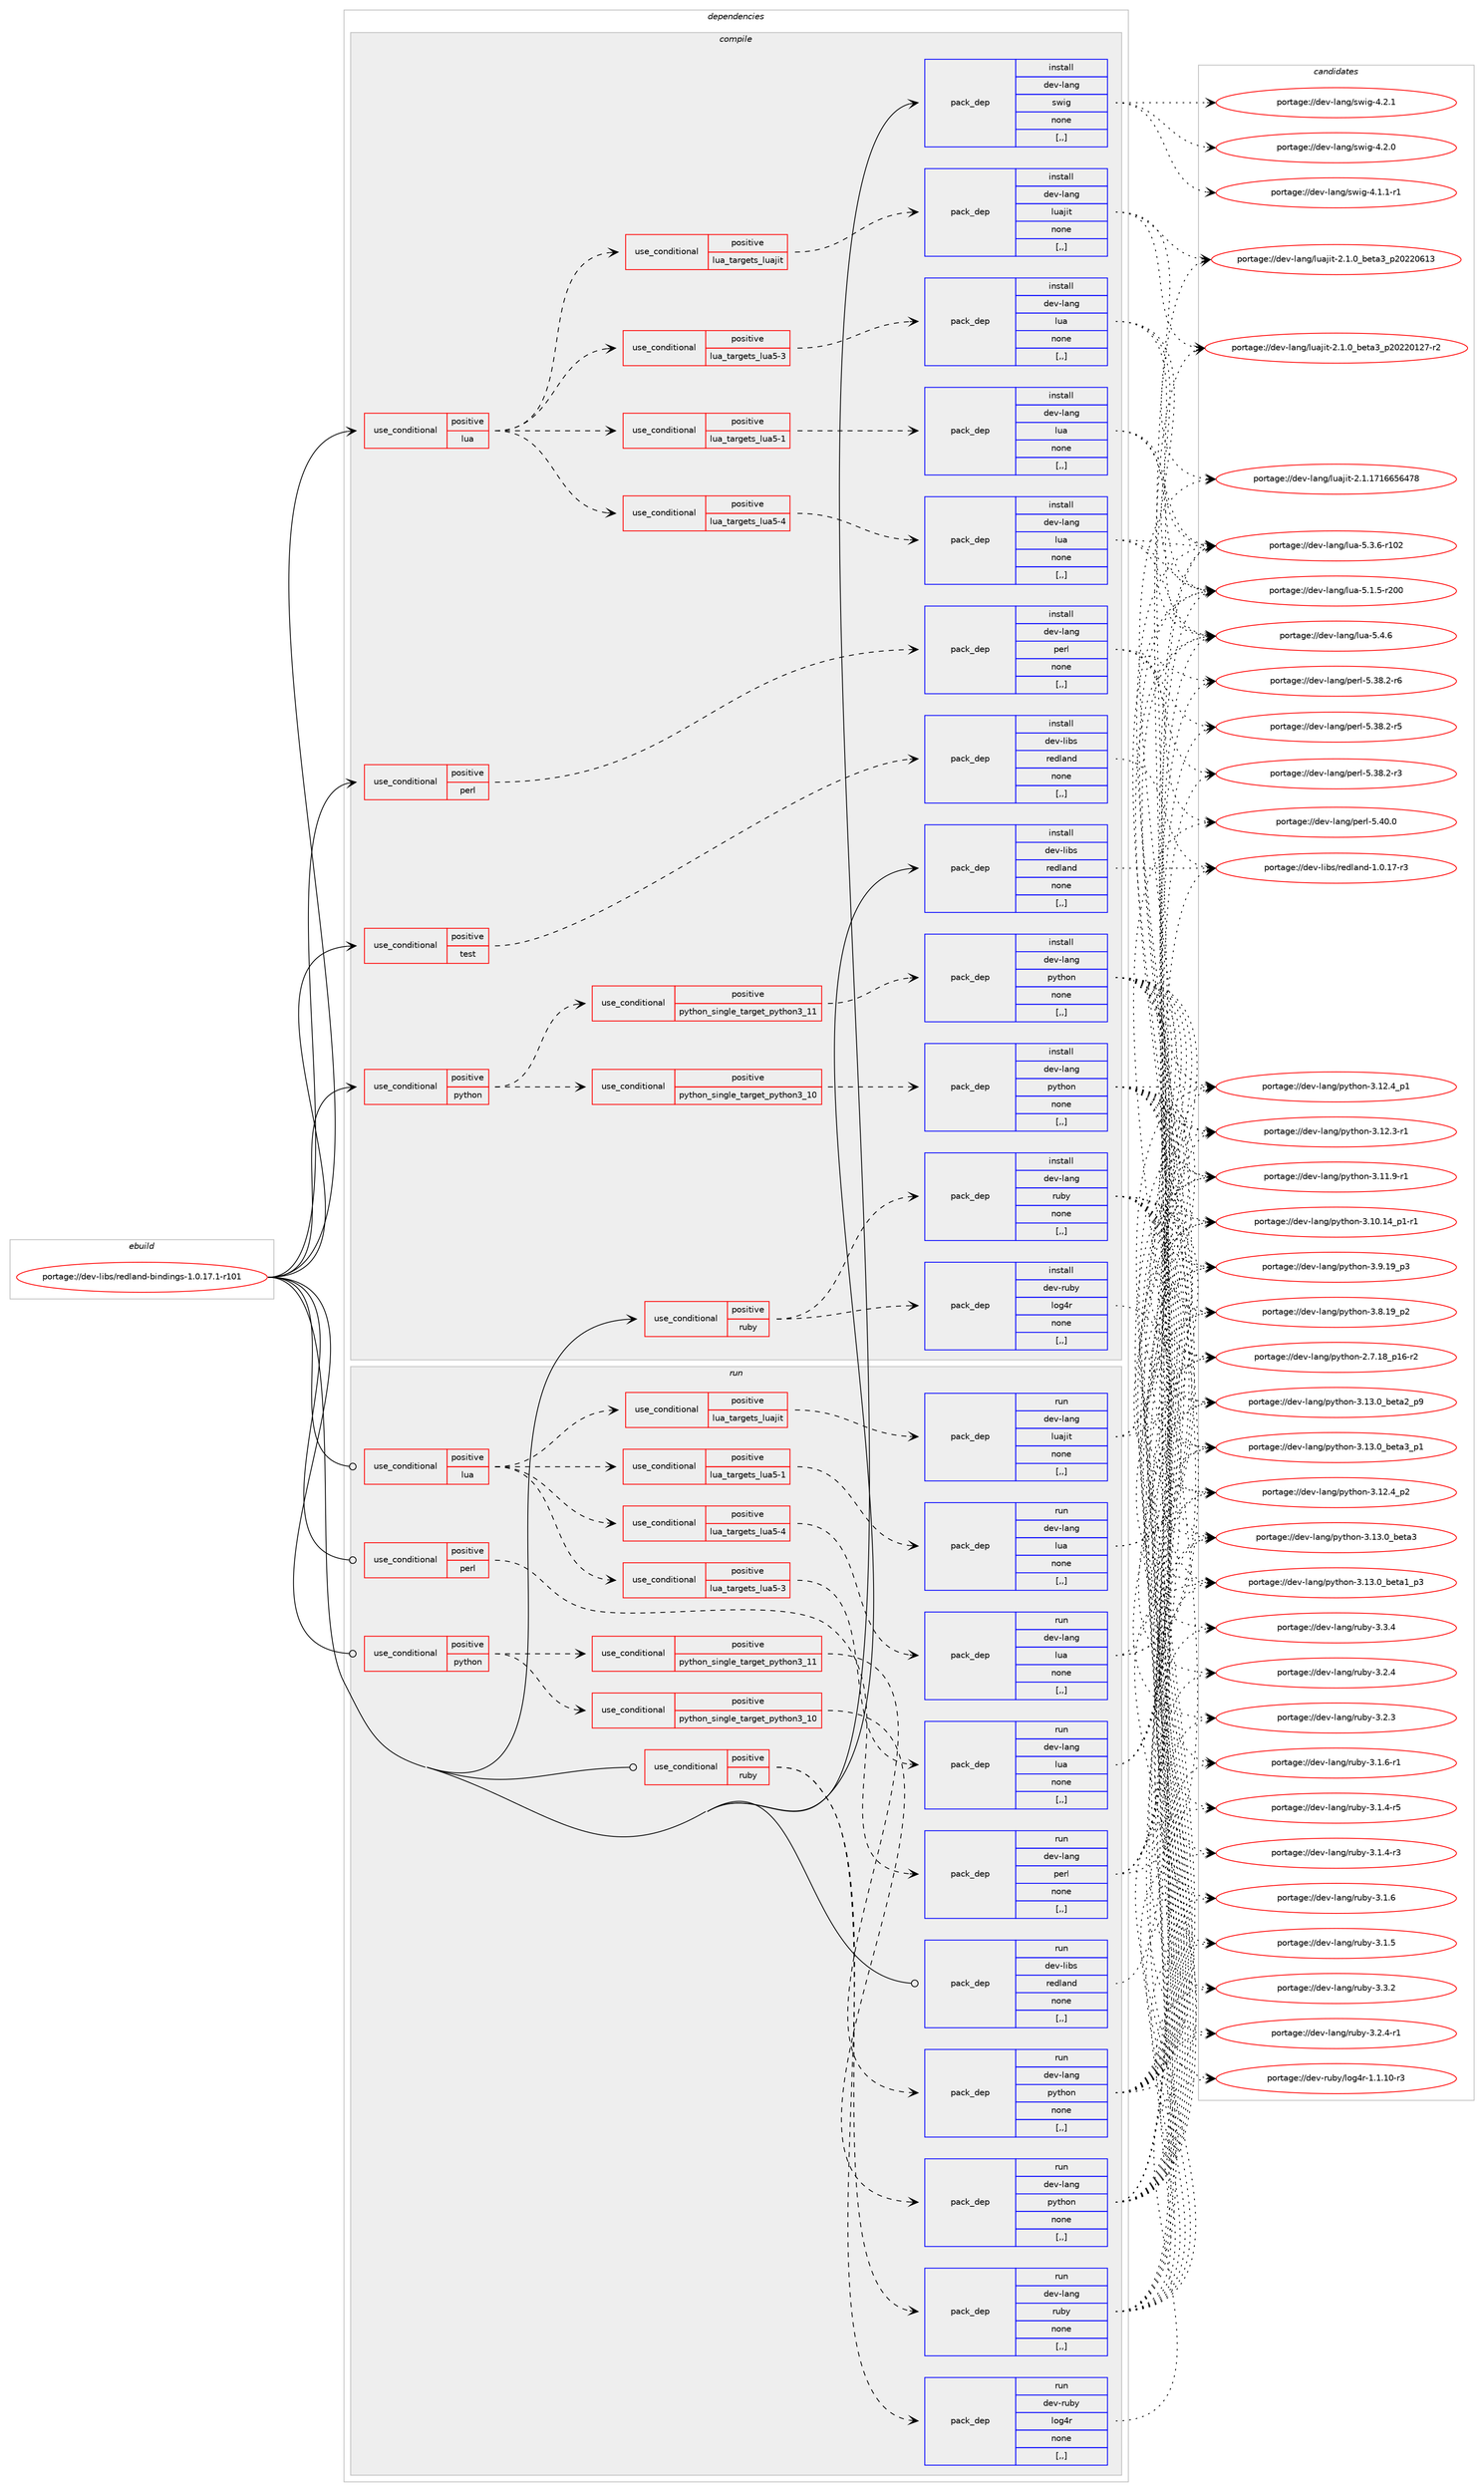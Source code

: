 digraph prolog {

# *************
# Graph options
# *************

newrank=true;
concentrate=true;
compound=true;
graph [rankdir=LR,fontname=Helvetica,fontsize=10,ranksep=1.5];#, ranksep=2.5, nodesep=0.2];
edge  [arrowhead=vee];
node  [fontname=Helvetica,fontsize=10];

# **********
# The ebuild
# **********

subgraph cluster_leftcol {
color=gray;
label=<<i>ebuild</i>>;
id [label="portage://dev-libs/redland-bindings-1.0.17.1-r101", color=red, width=4, href="../dev-libs/redland-bindings-1.0.17.1-r101.svg"];
}

# ****************
# The dependencies
# ****************

subgraph cluster_midcol {
color=gray;
label=<<i>dependencies</i>>;
subgraph cluster_compile {
fillcolor="#eeeeee";
style=filled;
label=<<i>compile</i>>;
subgraph cond28138 {
dependency113215 [label=<<TABLE BORDER="0" CELLBORDER="1" CELLSPACING="0" CELLPADDING="4"><TR><TD ROWSPAN="3" CELLPADDING="10">use_conditional</TD></TR><TR><TD>positive</TD></TR><TR><TD>lua</TD></TR></TABLE>>, shape=none, color=red];
subgraph cond28139 {
dependency113216 [label=<<TABLE BORDER="0" CELLBORDER="1" CELLSPACING="0" CELLPADDING="4"><TR><TD ROWSPAN="3" CELLPADDING="10">use_conditional</TD></TR><TR><TD>positive</TD></TR><TR><TD>lua_targets_luajit</TD></TR></TABLE>>, shape=none, color=red];
subgraph pack83879 {
dependency113217 [label=<<TABLE BORDER="0" CELLBORDER="1" CELLSPACING="0" CELLPADDING="4" WIDTH="220"><TR><TD ROWSPAN="6" CELLPADDING="30">pack_dep</TD></TR><TR><TD WIDTH="110">install</TD></TR><TR><TD>dev-lang</TD></TR><TR><TD>luajit</TD></TR><TR><TD>none</TD></TR><TR><TD>[,,]</TD></TR></TABLE>>, shape=none, color=blue];
}
dependency113216:e -> dependency113217:w [weight=20,style="dashed",arrowhead="vee"];
}
dependency113215:e -> dependency113216:w [weight=20,style="dashed",arrowhead="vee"];
subgraph cond28140 {
dependency113218 [label=<<TABLE BORDER="0" CELLBORDER="1" CELLSPACING="0" CELLPADDING="4"><TR><TD ROWSPAN="3" CELLPADDING="10">use_conditional</TD></TR><TR><TD>positive</TD></TR><TR><TD>lua_targets_lua5-1</TD></TR></TABLE>>, shape=none, color=red];
subgraph pack83880 {
dependency113219 [label=<<TABLE BORDER="0" CELLBORDER="1" CELLSPACING="0" CELLPADDING="4" WIDTH="220"><TR><TD ROWSPAN="6" CELLPADDING="30">pack_dep</TD></TR><TR><TD WIDTH="110">install</TD></TR><TR><TD>dev-lang</TD></TR><TR><TD>lua</TD></TR><TR><TD>none</TD></TR><TR><TD>[,,]</TD></TR></TABLE>>, shape=none, color=blue];
}
dependency113218:e -> dependency113219:w [weight=20,style="dashed",arrowhead="vee"];
}
dependency113215:e -> dependency113218:w [weight=20,style="dashed",arrowhead="vee"];
subgraph cond28141 {
dependency113220 [label=<<TABLE BORDER="0" CELLBORDER="1" CELLSPACING="0" CELLPADDING="4"><TR><TD ROWSPAN="3" CELLPADDING="10">use_conditional</TD></TR><TR><TD>positive</TD></TR><TR><TD>lua_targets_lua5-3</TD></TR></TABLE>>, shape=none, color=red];
subgraph pack83881 {
dependency113221 [label=<<TABLE BORDER="0" CELLBORDER="1" CELLSPACING="0" CELLPADDING="4" WIDTH="220"><TR><TD ROWSPAN="6" CELLPADDING="30">pack_dep</TD></TR><TR><TD WIDTH="110">install</TD></TR><TR><TD>dev-lang</TD></TR><TR><TD>lua</TD></TR><TR><TD>none</TD></TR><TR><TD>[,,]</TD></TR></TABLE>>, shape=none, color=blue];
}
dependency113220:e -> dependency113221:w [weight=20,style="dashed",arrowhead="vee"];
}
dependency113215:e -> dependency113220:w [weight=20,style="dashed",arrowhead="vee"];
subgraph cond28142 {
dependency113222 [label=<<TABLE BORDER="0" CELLBORDER="1" CELLSPACING="0" CELLPADDING="4"><TR><TD ROWSPAN="3" CELLPADDING="10">use_conditional</TD></TR><TR><TD>positive</TD></TR><TR><TD>lua_targets_lua5-4</TD></TR></TABLE>>, shape=none, color=red];
subgraph pack83882 {
dependency113223 [label=<<TABLE BORDER="0" CELLBORDER="1" CELLSPACING="0" CELLPADDING="4" WIDTH="220"><TR><TD ROWSPAN="6" CELLPADDING="30">pack_dep</TD></TR><TR><TD WIDTH="110">install</TD></TR><TR><TD>dev-lang</TD></TR><TR><TD>lua</TD></TR><TR><TD>none</TD></TR><TR><TD>[,,]</TD></TR></TABLE>>, shape=none, color=blue];
}
dependency113222:e -> dependency113223:w [weight=20,style="dashed",arrowhead="vee"];
}
dependency113215:e -> dependency113222:w [weight=20,style="dashed",arrowhead="vee"];
}
id:e -> dependency113215:w [weight=20,style="solid",arrowhead="vee"];
subgraph cond28143 {
dependency113224 [label=<<TABLE BORDER="0" CELLBORDER="1" CELLSPACING="0" CELLPADDING="4"><TR><TD ROWSPAN="3" CELLPADDING="10">use_conditional</TD></TR><TR><TD>positive</TD></TR><TR><TD>perl</TD></TR></TABLE>>, shape=none, color=red];
subgraph pack83883 {
dependency113225 [label=<<TABLE BORDER="0" CELLBORDER="1" CELLSPACING="0" CELLPADDING="4" WIDTH="220"><TR><TD ROWSPAN="6" CELLPADDING="30">pack_dep</TD></TR><TR><TD WIDTH="110">install</TD></TR><TR><TD>dev-lang</TD></TR><TR><TD>perl</TD></TR><TR><TD>none</TD></TR><TR><TD>[,,]</TD></TR></TABLE>>, shape=none, color=blue];
}
dependency113224:e -> dependency113225:w [weight=20,style="dashed",arrowhead="vee"];
}
id:e -> dependency113224:w [weight=20,style="solid",arrowhead="vee"];
subgraph cond28144 {
dependency113226 [label=<<TABLE BORDER="0" CELLBORDER="1" CELLSPACING="0" CELLPADDING="4"><TR><TD ROWSPAN="3" CELLPADDING="10">use_conditional</TD></TR><TR><TD>positive</TD></TR><TR><TD>python</TD></TR></TABLE>>, shape=none, color=red];
subgraph cond28145 {
dependency113227 [label=<<TABLE BORDER="0" CELLBORDER="1" CELLSPACING="0" CELLPADDING="4"><TR><TD ROWSPAN="3" CELLPADDING="10">use_conditional</TD></TR><TR><TD>positive</TD></TR><TR><TD>python_single_target_python3_10</TD></TR></TABLE>>, shape=none, color=red];
subgraph pack83884 {
dependency113228 [label=<<TABLE BORDER="0" CELLBORDER="1" CELLSPACING="0" CELLPADDING="4" WIDTH="220"><TR><TD ROWSPAN="6" CELLPADDING="30">pack_dep</TD></TR><TR><TD WIDTH="110">install</TD></TR><TR><TD>dev-lang</TD></TR><TR><TD>python</TD></TR><TR><TD>none</TD></TR><TR><TD>[,,]</TD></TR></TABLE>>, shape=none, color=blue];
}
dependency113227:e -> dependency113228:w [weight=20,style="dashed",arrowhead="vee"];
}
dependency113226:e -> dependency113227:w [weight=20,style="dashed",arrowhead="vee"];
subgraph cond28146 {
dependency113229 [label=<<TABLE BORDER="0" CELLBORDER="1" CELLSPACING="0" CELLPADDING="4"><TR><TD ROWSPAN="3" CELLPADDING="10">use_conditional</TD></TR><TR><TD>positive</TD></TR><TR><TD>python_single_target_python3_11</TD></TR></TABLE>>, shape=none, color=red];
subgraph pack83885 {
dependency113230 [label=<<TABLE BORDER="0" CELLBORDER="1" CELLSPACING="0" CELLPADDING="4" WIDTH="220"><TR><TD ROWSPAN="6" CELLPADDING="30">pack_dep</TD></TR><TR><TD WIDTH="110">install</TD></TR><TR><TD>dev-lang</TD></TR><TR><TD>python</TD></TR><TR><TD>none</TD></TR><TR><TD>[,,]</TD></TR></TABLE>>, shape=none, color=blue];
}
dependency113229:e -> dependency113230:w [weight=20,style="dashed",arrowhead="vee"];
}
dependency113226:e -> dependency113229:w [weight=20,style="dashed",arrowhead="vee"];
}
id:e -> dependency113226:w [weight=20,style="solid",arrowhead="vee"];
subgraph cond28147 {
dependency113231 [label=<<TABLE BORDER="0" CELLBORDER="1" CELLSPACING="0" CELLPADDING="4"><TR><TD ROWSPAN="3" CELLPADDING="10">use_conditional</TD></TR><TR><TD>positive</TD></TR><TR><TD>ruby</TD></TR></TABLE>>, shape=none, color=red];
subgraph pack83886 {
dependency113232 [label=<<TABLE BORDER="0" CELLBORDER="1" CELLSPACING="0" CELLPADDING="4" WIDTH="220"><TR><TD ROWSPAN="6" CELLPADDING="30">pack_dep</TD></TR><TR><TD WIDTH="110">install</TD></TR><TR><TD>dev-lang</TD></TR><TR><TD>ruby</TD></TR><TR><TD>none</TD></TR><TR><TD>[,,]</TD></TR></TABLE>>, shape=none, color=blue];
}
dependency113231:e -> dependency113232:w [weight=20,style="dashed",arrowhead="vee"];
subgraph pack83887 {
dependency113233 [label=<<TABLE BORDER="0" CELLBORDER="1" CELLSPACING="0" CELLPADDING="4" WIDTH="220"><TR><TD ROWSPAN="6" CELLPADDING="30">pack_dep</TD></TR><TR><TD WIDTH="110">install</TD></TR><TR><TD>dev-ruby</TD></TR><TR><TD>log4r</TD></TR><TR><TD>none</TD></TR><TR><TD>[,,]</TD></TR></TABLE>>, shape=none, color=blue];
}
dependency113231:e -> dependency113233:w [weight=20,style="dashed",arrowhead="vee"];
}
id:e -> dependency113231:w [weight=20,style="solid",arrowhead="vee"];
subgraph cond28148 {
dependency113234 [label=<<TABLE BORDER="0" CELLBORDER="1" CELLSPACING="0" CELLPADDING="4"><TR><TD ROWSPAN="3" CELLPADDING="10">use_conditional</TD></TR><TR><TD>positive</TD></TR><TR><TD>test</TD></TR></TABLE>>, shape=none, color=red];
subgraph pack83888 {
dependency113235 [label=<<TABLE BORDER="0" CELLBORDER="1" CELLSPACING="0" CELLPADDING="4" WIDTH="220"><TR><TD ROWSPAN="6" CELLPADDING="30">pack_dep</TD></TR><TR><TD WIDTH="110">install</TD></TR><TR><TD>dev-libs</TD></TR><TR><TD>redland</TD></TR><TR><TD>none</TD></TR><TR><TD>[,,]</TD></TR></TABLE>>, shape=none, color=blue];
}
dependency113234:e -> dependency113235:w [weight=20,style="dashed",arrowhead="vee"];
}
id:e -> dependency113234:w [weight=20,style="solid",arrowhead="vee"];
subgraph pack83889 {
dependency113236 [label=<<TABLE BORDER="0" CELLBORDER="1" CELLSPACING="0" CELLPADDING="4" WIDTH="220"><TR><TD ROWSPAN="6" CELLPADDING="30">pack_dep</TD></TR><TR><TD WIDTH="110">install</TD></TR><TR><TD>dev-lang</TD></TR><TR><TD>swig</TD></TR><TR><TD>none</TD></TR><TR><TD>[,,]</TD></TR></TABLE>>, shape=none, color=blue];
}
id:e -> dependency113236:w [weight=20,style="solid",arrowhead="vee"];
subgraph pack83890 {
dependency113237 [label=<<TABLE BORDER="0" CELLBORDER="1" CELLSPACING="0" CELLPADDING="4" WIDTH="220"><TR><TD ROWSPAN="6" CELLPADDING="30">pack_dep</TD></TR><TR><TD WIDTH="110">install</TD></TR><TR><TD>dev-libs</TD></TR><TR><TD>redland</TD></TR><TR><TD>none</TD></TR><TR><TD>[,,]</TD></TR></TABLE>>, shape=none, color=blue];
}
id:e -> dependency113237:w [weight=20,style="solid",arrowhead="vee"];
}
subgraph cluster_compileandrun {
fillcolor="#eeeeee";
style=filled;
label=<<i>compile and run</i>>;
}
subgraph cluster_run {
fillcolor="#eeeeee";
style=filled;
label=<<i>run</i>>;
subgraph cond28149 {
dependency113238 [label=<<TABLE BORDER="0" CELLBORDER="1" CELLSPACING="0" CELLPADDING="4"><TR><TD ROWSPAN="3" CELLPADDING="10">use_conditional</TD></TR><TR><TD>positive</TD></TR><TR><TD>lua</TD></TR></TABLE>>, shape=none, color=red];
subgraph cond28150 {
dependency113239 [label=<<TABLE BORDER="0" CELLBORDER="1" CELLSPACING="0" CELLPADDING="4"><TR><TD ROWSPAN="3" CELLPADDING="10">use_conditional</TD></TR><TR><TD>positive</TD></TR><TR><TD>lua_targets_luajit</TD></TR></TABLE>>, shape=none, color=red];
subgraph pack83891 {
dependency113240 [label=<<TABLE BORDER="0" CELLBORDER="1" CELLSPACING="0" CELLPADDING="4" WIDTH="220"><TR><TD ROWSPAN="6" CELLPADDING="30">pack_dep</TD></TR><TR><TD WIDTH="110">run</TD></TR><TR><TD>dev-lang</TD></TR><TR><TD>luajit</TD></TR><TR><TD>none</TD></TR><TR><TD>[,,]</TD></TR></TABLE>>, shape=none, color=blue];
}
dependency113239:e -> dependency113240:w [weight=20,style="dashed",arrowhead="vee"];
}
dependency113238:e -> dependency113239:w [weight=20,style="dashed",arrowhead="vee"];
subgraph cond28151 {
dependency113241 [label=<<TABLE BORDER="0" CELLBORDER="1" CELLSPACING="0" CELLPADDING="4"><TR><TD ROWSPAN="3" CELLPADDING="10">use_conditional</TD></TR><TR><TD>positive</TD></TR><TR><TD>lua_targets_lua5-1</TD></TR></TABLE>>, shape=none, color=red];
subgraph pack83892 {
dependency113242 [label=<<TABLE BORDER="0" CELLBORDER="1" CELLSPACING="0" CELLPADDING="4" WIDTH="220"><TR><TD ROWSPAN="6" CELLPADDING="30">pack_dep</TD></TR><TR><TD WIDTH="110">run</TD></TR><TR><TD>dev-lang</TD></TR><TR><TD>lua</TD></TR><TR><TD>none</TD></TR><TR><TD>[,,]</TD></TR></TABLE>>, shape=none, color=blue];
}
dependency113241:e -> dependency113242:w [weight=20,style="dashed",arrowhead="vee"];
}
dependency113238:e -> dependency113241:w [weight=20,style="dashed",arrowhead="vee"];
subgraph cond28152 {
dependency113243 [label=<<TABLE BORDER="0" CELLBORDER="1" CELLSPACING="0" CELLPADDING="4"><TR><TD ROWSPAN="3" CELLPADDING="10">use_conditional</TD></TR><TR><TD>positive</TD></TR><TR><TD>lua_targets_lua5-3</TD></TR></TABLE>>, shape=none, color=red];
subgraph pack83893 {
dependency113244 [label=<<TABLE BORDER="0" CELLBORDER="1" CELLSPACING="0" CELLPADDING="4" WIDTH="220"><TR><TD ROWSPAN="6" CELLPADDING="30">pack_dep</TD></TR><TR><TD WIDTH="110">run</TD></TR><TR><TD>dev-lang</TD></TR><TR><TD>lua</TD></TR><TR><TD>none</TD></TR><TR><TD>[,,]</TD></TR></TABLE>>, shape=none, color=blue];
}
dependency113243:e -> dependency113244:w [weight=20,style="dashed",arrowhead="vee"];
}
dependency113238:e -> dependency113243:w [weight=20,style="dashed",arrowhead="vee"];
subgraph cond28153 {
dependency113245 [label=<<TABLE BORDER="0" CELLBORDER="1" CELLSPACING="0" CELLPADDING="4"><TR><TD ROWSPAN="3" CELLPADDING="10">use_conditional</TD></TR><TR><TD>positive</TD></TR><TR><TD>lua_targets_lua5-4</TD></TR></TABLE>>, shape=none, color=red];
subgraph pack83894 {
dependency113246 [label=<<TABLE BORDER="0" CELLBORDER="1" CELLSPACING="0" CELLPADDING="4" WIDTH="220"><TR><TD ROWSPAN="6" CELLPADDING="30">pack_dep</TD></TR><TR><TD WIDTH="110">run</TD></TR><TR><TD>dev-lang</TD></TR><TR><TD>lua</TD></TR><TR><TD>none</TD></TR><TR><TD>[,,]</TD></TR></TABLE>>, shape=none, color=blue];
}
dependency113245:e -> dependency113246:w [weight=20,style="dashed",arrowhead="vee"];
}
dependency113238:e -> dependency113245:w [weight=20,style="dashed",arrowhead="vee"];
}
id:e -> dependency113238:w [weight=20,style="solid",arrowhead="odot"];
subgraph cond28154 {
dependency113247 [label=<<TABLE BORDER="0" CELLBORDER="1" CELLSPACING="0" CELLPADDING="4"><TR><TD ROWSPAN="3" CELLPADDING="10">use_conditional</TD></TR><TR><TD>positive</TD></TR><TR><TD>perl</TD></TR></TABLE>>, shape=none, color=red];
subgraph pack83895 {
dependency113248 [label=<<TABLE BORDER="0" CELLBORDER="1" CELLSPACING="0" CELLPADDING="4" WIDTH="220"><TR><TD ROWSPAN="6" CELLPADDING="30">pack_dep</TD></TR><TR><TD WIDTH="110">run</TD></TR><TR><TD>dev-lang</TD></TR><TR><TD>perl</TD></TR><TR><TD>none</TD></TR><TR><TD>[,,]</TD></TR></TABLE>>, shape=none, color=blue];
}
dependency113247:e -> dependency113248:w [weight=20,style="dashed",arrowhead="vee"];
}
id:e -> dependency113247:w [weight=20,style="solid",arrowhead="odot"];
subgraph cond28155 {
dependency113249 [label=<<TABLE BORDER="0" CELLBORDER="1" CELLSPACING="0" CELLPADDING="4"><TR><TD ROWSPAN="3" CELLPADDING="10">use_conditional</TD></TR><TR><TD>positive</TD></TR><TR><TD>python</TD></TR></TABLE>>, shape=none, color=red];
subgraph cond28156 {
dependency113250 [label=<<TABLE BORDER="0" CELLBORDER="1" CELLSPACING="0" CELLPADDING="4"><TR><TD ROWSPAN="3" CELLPADDING="10">use_conditional</TD></TR><TR><TD>positive</TD></TR><TR><TD>python_single_target_python3_10</TD></TR></TABLE>>, shape=none, color=red];
subgraph pack83896 {
dependency113251 [label=<<TABLE BORDER="0" CELLBORDER="1" CELLSPACING="0" CELLPADDING="4" WIDTH="220"><TR><TD ROWSPAN="6" CELLPADDING="30">pack_dep</TD></TR><TR><TD WIDTH="110">run</TD></TR><TR><TD>dev-lang</TD></TR><TR><TD>python</TD></TR><TR><TD>none</TD></TR><TR><TD>[,,]</TD></TR></TABLE>>, shape=none, color=blue];
}
dependency113250:e -> dependency113251:w [weight=20,style="dashed",arrowhead="vee"];
}
dependency113249:e -> dependency113250:w [weight=20,style="dashed",arrowhead="vee"];
subgraph cond28157 {
dependency113252 [label=<<TABLE BORDER="0" CELLBORDER="1" CELLSPACING="0" CELLPADDING="4"><TR><TD ROWSPAN="3" CELLPADDING="10">use_conditional</TD></TR><TR><TD>positive</TD></TR><TR><TD>python_single_target_python3_11</TD></TR></TABLE>>, shape=none, color=red];
subgraph pack83897 {
dependency113253 [label=<<TABLE BORDER="0" CELLBORDER="1" CELLSPACING="0" CELLPADDING="4" WIDTH="220"><TR><TD ROWSPAN="6" CELLPADDING="30">pack_dep</TD></TR><TR><TD WIDTH="110">run</TD></TR><TR><TD>dev-lang</TD></TR><TR><TD>python</TD></TR><TR><TD>none</TD></TR><TR><TD>[,,]</TD></TR></TABLE>>, shape=none, color=blue];
}
dependency113252:e -> dependency113253:w [weight=20,style="dashed",arrowhead="vee"];
}
dependency113249:e -> dependency113252:w [weight=20,style="dashed",arrowhead="vee"];
}
id:e -> dependency113249:w [weight=20,style="solid",arrowhead="odot"];
subgraph cond28158 {
dependency113254 [label=<<TABLE BORDER="0" CELLBORDER="1" CELLSPACING="0" CELLPADDING="4"><TR><TD ROWSPAN="3" CELLPADDING="10">use_conditional</TD></TR><TR><TD>positive</TD></TR><TR><TD>ruby</TD></TR></TABLE>>, shape=none, color=red];
subgraph pack83898 {
dependency113255 [label=<<TABLE BORDER="0" CELLBORDER="1" CELLSPACING="0" CELLPADDING="4" WIDTH="220"><TR><TD ROWSPAN="6" CELLPADDING="30">pack_dep</TD></TR><TR><TD WIDTH="110">run</TD></TR><TR><TD>dev-lang</TD></TR><TR><TD>ruby</TD></TR><TR><TD>none</TD></TR><TR><TD>[,,]</TD></TR></TABLE>>, shape=none, color=blue];
}
dependency113254:e -> dependency113255:w [weight=20,style="dashed",arrowhead="vee"];
subgraph pack83899 {
dependency113256 [label=<<TABLE BORDER="0" CELLBORDER="1" CELLSPACING="0" CELLPADDING="4" WIDTH="220"><TR><TD ROWSPAN="6" CELLPADDING="30">pack_dep</TD></TR><TR><TD WIDTH="110">run</TD></TR><TR><TD>dev-ruby</TD></TR><TR><TD>log4r</TD></TR><TR><TD>none</TD></TR><TR><TD>[,,]</TD></TR></TABLE>>, shape=none, color=blue];
}
dependency113254:e -> dependency113256:w [weight=20,style="dashed",arrowhead="vee"];
}
id:e -> dependency113254:w [weight=20,style="solid",arrowhead="odot"];
subgraph pack83900 {
dependency113257 [label=<<TABLE BORDER="0" CELLBORDER="1" CELLSPACING="0" CELLPADDING="4" WIDTH="220"><TR><TD ROWSPAN="6" CELLPADDING="30">pack_dep</TD></TR><TR><TD WIDTH="110">run</TD></TR><TR><TD>dev-libs</TD></TR><TR><TD>redland</TD></TR><TR><TD>none</TD></TR><TR><TD>[,,]</TD></TR></TABLE>>, shape=none, color=blue];
}
id:e -> dependency113257:w [weight=20,style="solid",arrowhead="odot"];
}
}

# **************
# The candidates
# **************

subgraph cluster_choices {
rank=same;
color=gray;
label=<<i>candidates</i>>;

subgraph choice83879 {
color=black;
nodesep=1;
choice10010111845108971101034710811797106105116455046494649554954545354525556 [label="portage://dev-lang/luajit-2.1.1716656478", color=red, width=4,href="../dev-lang/luajit-2.1.1716656478.svg"];
choice1001011184510897110103471081179710610511645504649464895981011169751951125048505048544951 [label="portage://dev-lang/luajit-2.1.0_beta3_p20220613", color=red, width=4,href="../dev-lang/luajit-2.1.0_beta3_p20220613.svg"];
choice10010111845108971101034710811797106105116455046494648959810111697519511250485050484950554511450 [label="portage://dev-lang/luajit-2.1.0_beta3_p20220127-r2", color=red, width=4,href="../dev-lang/luajit-2.1.0_beta3_p20220127-r2.svg"];
dependency113217:e -> choice10010111845108971101034710811797106105116455046494649554954545354525556:w [style=dotted,weight="100"];
dependency113217:e -> choice1001011184510897110103471081179710610511645504649464895981011169751951125048505048544951:w [style=dotted,weight="100"];
dependency113217:e -> choice10010111845108971101034710811797106105116455046494648959810111697519511250485050484950554511450:w [style=dotted,weight="100"];
}
subgraph choice83880 {
color=black;
nodesep=1;
choice10010111845108971101034710811797455346524654 [label="portage://dev-lang/lua-5.4.6", color=red, width=4,href="../dev-lang/lua-5.4.6.svg"];
choice1001011184510897110103471081179745534651465445114494850 [label="portage://dev-lang/lua-5.3.6-r102", color=red, width=4,href="../dev-lang/lua-5.3.6-r102.svg"];
choice1001011184510897110103471081179745534649465345114504848 [label="portage://dev-lang/lua-5.1.5-r200", color=red, width=4,href="../dev-lang/lua-5.1.5-r200.svg"];
dependency113219:e -> choice10010111845108971101034710811797455346524654:w [style=dotted,weight="100"];
dependency113219:e -> choice1001011184510897110103471081179745534651465445114494850:w [style=dotted,weight="100"];
dependency113219:e -> choice1001011184510897110103471081179745534649465345114504848:w [style=dotted,weight="100"];
}
subgraph choice83881 {
color=black;
nodesep=1;
choice10010111845108971101034710811797455346524654 [label="portage://dev-lang/lua-5.4.6", color=red, width=4,href="../dev-lang/lua-5.4.6.svg"];
choice1001011184510897110103471081179745534651465445114494850 [label="portage://dev-lang/lua-5.3.6-r102", color=red, width=4,href="../dev-lang/lua-5.3.6-r102.svg"];
choice1001011184510897110103471081179745534649465345114504848 [label="portage://dev-lang/lua-5.1.5-r200", color=red, width=4,href="../dev-lang/lua-5.1.5-r200.svg"];
dependency113221:e -> choice10010111845108971101034710811797455346524654:w [style=dotted,weight="100"];
dependency113221:e -> choice1001011184510897110103471081179745534651465445114494850:w [style=dotted,weight="100"];
dependency113221:e -> choice1001011184510897110103471081179745534649465345114504848:w [style=dotted,weight="100"];
}
subgraph choice83882 {
color=black;
nodesep=1;
choice10010111845108971101034710811797455346524654 [label="portage://dev-lang/lua-5.4.6", color=red, width=4,href="../dev-lang/lua-5.4.6.svg"];
choice1001011184510897110103471081179745534651465445114494850 [label="portage://dev-lang/lua-5.3.6-r102", color=red, width=4,href="../dev-lang/lua-5.3.6-r102.svg"];
choice1001011184510897110103471081179745534649465345114504848 [label="portage://dev-lang/lua-5.1.5-r200", color=red, width=4,href="../dev-lang/lua-5.1.5-r200.svg"];
dependency113223:e -> choice10010111845108971101034710811797455346524654:w [style=dotted,weight="100"];
dependency113223:e -> choice1001011184510897110103471081179745534651465445114494850:w [style=dotted,weight="100"];
dependency113223:e -> choice1001011184510897110103471081179745534649465345114504848:w [style=dotted,weight="100"];
}
subgraph choice83883 {
color=black;
nodesep=1;
choice10010111845108971101034711210111410845534652484648 [label="portage://dev-lang/perl-5.40.0", color=red, width=4,href="../dev-lang/perl-5.40.0.svg"];
choice100101118451089711010347112101114108455346515646504511454 [label="portage://dev-lang/perl-5.38.2-r6", color=red, width=4,href="../dev-lang/perl-5.38.2-r6.svg"];
choice100101118451089711010347112101114108455346515646504511453 [label="portage://dev-lang/perl-5.38.2-r5", color=red, width=4,href="../dev-lang/perl-5.38.2-r5.svg"];
choice100101118451089711010347112101114108455346515646504511451 [label="portage://dev-lang/perl-5.38.2-r3", color=red, width=4,href="../dev-lang/perl-5.38.2-r3.svg"];
dependency113225:e -> choice10010111845108971101034711210111410845534652484648:w [style=dotted,weight="100"];
dependency113225:e -> choice100101118451089711010347112101114108455346515646504511454:w [style=dotted,weight="100"];
dependency113225:e -> choice100101118451089711010347112101114108455346515646504511453:w [style=dotted,weight="100"];
dependency113225:e -> choice100101118451089711010347112101114108455346515646504511451:w [style=dotted,weight="100"];
}
subgraph choice83884 {
color=black;
nodesep=1;
choice10010111845108971101034711212111610411111045514649514648959810111697519511249 [label="portage://dev-lang/python-3.13.0_beta3_p1", color=red, width=4,href="../dev-lang/python-3.13.0_beta3_p1.svg"];
choice1001011184510897110103471121211161041111104551464951464895981011169751 [label="portage://dev-lang/python-3.13.0_beta3", color=red, width=4,href="../dev-lang/python-3.13.0_beta3.svg"];
choice10010111845108971101034711212111610411111045514649514648959810111697509511257 [label="portage://dev-lang/python-3.13.0_beta2_p9", color=red, width=4,href="../dev-lang/python-3.13.0_beta2_p9.svg"];
choice10010111845108971101034711212111610411111045514649514648959810111697499511251 [label="portage://dev-lang/python-3.13.0_beta1_p3", color=red, width=4,href="../dev-lang/python-3.13.0_beta1_p3.svg"];
choice100101118451089711010347112121116104111110455146495046529511250 [label="portage://dev-lang/python-3.12.4_p2", color=red, width=4,href="../dev-lang/python-3.12.4_p2.svg"];
choice100101118451089711010347112121116104111110455146495046529511249 [label="portage://dev-lang/python-3.12.4_p1", color=red, width=4,href="../dev-lang/python-3.12.4_p1.svg"];
choice100101118451089711010347112121116104111110455146495046514511449 [label="portage://dev-lang/python-3.12.3-r1", color=red, width=4,href="../dev-lang/python-3.12.3-r1.svg"];
choice100101118451089711010347112121116104111110455146494946574511449 [label="portage://dev-lang/python-3.11.9-r1", color=red, width=4,href="../dev-lang/python-3.11.9-r1.svg"];
choice100101118451089711010347112121116104111110455146494846495295112494511449 [label="portage://dev-lang/python-3.10.14_p1-r1", color=red, width=4,href="../dev-lang/python-3.10.14_p1-r1.svg"];
choice100101118451089711010347112121116104111110455146574649579511251 [label="portage://dev-lang/python-3.9.19_p3", color=red, width=4,href="../dev-lang/python-3.9.19_p3.svg"];
choice100101118451089711010347112121116104111110455146564649579511250 [label="portage://dev-lang/python-3.8.19_p2", color=red, width=4,href="../dev-lang/python-3.8.19_p2.svg"];
choice100101118451089711010347112121116104111110455046554649569511249544511450 [label="portage://dev-lang/python-2.7.18_p16-r2", color=red, width=4,href="../dev-lang/python-2.7.18_p16-r2.svg"];
dependency113228:e -> choice10010111845108971101034711212111610411111045514649514648959810111697519511249:w [style=dotted,weight="100"];
dependency113228:e -> choice1001011184510897110103471121211161041111104551464951464895981011169751:w [style=dotted,weight="100"];
dependency113228:e -> choice10010111845108971101034711212111610411111045514649514648959810111697509511257:w [style=dotted,weight="100"];
dependency113228:e -> choice10010111845108971101034711212111610411111045514649514648959810111697499511251:w [style=dotted,weight="100"];
dependency113228:e -> choice100101118451089711010347112121116104111110455146495046529511250:w [style=dotted,weight="100"];
dependency113228:e -> choice100101118451089711010347112121116104111110455146495046529511249:w [style=dotted,weight="100"];
dependency113228:e -> choice100101118451089711010347112121116104111110455146495046514511449:w [style=dotted,weight="100"];
dependency113228:e -> choice100101118451089711010347112121116104111110455146494946574511449:w [style=dotted,weight="100"];
dependency113228:e -> choice100101118451089711010347112121116104111110455146494846495295112494511449:w [style=dotted,weight="100"];
dependency113228:e -> choice100101118451089711010347112121116104111110455146574649579511251:w [style=dotted,weight="100"];
dependency113228:e -> choice100101118451089711010347112121116104111110455146564649579511250:w [style=dotted,weight="100"];
dependency113228:e -> choice100101118451089711010347112121116104111110455046554649569511249544511450:w [style=dotted,weight="100"];
}
subgraph choice83885 {
color=black;
nodesep=1;
choice10010111845108971101034711212111610411111045514649514648959810111697519511249 [label="portage://dev-lang/python-3.13.0_beta3_p1", color=red, width=4,href="../dev-lang/python-3.13.0_beta3_p1.svg"];
choice1001011184510897110103471121211161041111104551464951464895981011169751 [label="portage://dev-lang/python-3.13.0_beta3", color=red, width=4,href="../dev-lang/python-3.13.0_beta3.svg"];
choice10010111845108971101034711212111610411111045514649514648959810111697509511257 [label="portage://dev-lang/python-3.13.0_beta2_p9", color=red, width=4,href="../dev-lang/python-3.13.0_beta2_p9.svg"];
choice10010111845108971101034711212111610411111045514649514648959810111697499511251 [label="portage://dev-lang/python-3.13.0_beta1_p3", color=red, width=4,href="../dev-lang/python-3.13.0_beta1_p3.svg"];
choice100101118451089711010347112121116104111110455146495046529511250 [label="portage://dev-lang/python-3.12.4_p2", color=red, width=4,href="../dev-lang/python-3.12.4_p2.svg"];
choice100101118451089711010347112121116104111110455146495046529511249 [label="portage://dev-lang/python-3.12.4_p1", color=red, width=4,href="../dev-lang/python-3.12.4_p1.svg"];
choice100101118451089711010347112121116104111110455146495046514511449 [label="portage://dev-lang/python-3.12.3-r1", color=red, width=4,href="../dev-lang/python-3.12.3-r1.svg"];
choice100101118451089711010347112121116104111110455146494946574511449 [label="portage://dev-lang/python-3.11.9-r1", color=red, width=4,href="../dev-lang/python-3.11.9-r1.svg"];
choice100101118451089711010347112121116104111110455146494846495295112494511449 [label="portage://dev-lang/python-3.10.14_p1-r1", color=red, width=4,href="../dev-lang/python-3.10.14_p1-r1.svg"];
choice100101118451089711010347112121116104111110455146574649579511251 [label="portage://dev-lang/python-3.9.19_p3", color=red, width=4,href="../dev-lang/python-3.9.19_p3.svg"];
choice100101118451089711010347112121116104111110455146564649579511250 [label="portage://dev-lang/python-3.8.19_p2", color=red, width=4,href="../dev-lang/python-3.8.19_p2.svg"];
choice100101118451089711010347112121116104111110455046554649569511249544511450 [label="portage://dev-lang/python-2.7.18_p16-r2", color=red, width=4,href="../dev-lang/python-2.7.18_p16-r2.svg"];
dependency113230:e -> choice10010111845108971101034711212111610411111045514649514648959810111697519511249:w [style=dotted,weight="100"];
dependency113230:e -> choice1001011184510897110103471121211161041111104551464951464895981011169751:w [style=dotted,weight="100"];
dependency113230:e -> choice10010111845108971101034711212111610411111045514649514648959810111697509511257:w [style=dotted,weight="100"];
dependency113230:e -> choice10010111845108971101034711212111610411111045514649514648959810111697499511251:w [style=dotted,weight="100"];
dependency113230:e -> choice100101118451089711010347112121116104111110455146495046529511250:w [style=dotted,weight="100"];
dependency113230:e -> choice100101118451089711010347112121116104111110455146495046529511249:w [style=dotted,weight="100"];
dependency113230:e -> choice100101118451089711010347112121116104111110455146495046514511449:w [style=dotted,weight="100"];
dependency113230:e -> choice100101118451089711010347112121116104111110455146494946574511449:w [style=dotted,weight="100"];
dependency113230:e -> choice100101118451089711010347112121116104111110455146494846495295112494511449:w [style=dotted,weight="100"];
dependency113230:e -> choice100101118451089711010347112121116104111110455146574649579511251:w [style=dotted,weight="100"];
dependency113230:e -> choice100101118451089711010347112121116104111110455146564649579511250:w [style=dotted,weight="100"];
dependency113230:e -> choice100101118451089711010347112121116104111110455046554649569511249544511450:w [style=dotted,weight="100"];
}
subgraph choice83886 {
color=black;
nodesep=1;
choice10010111845108971101034711411798121455146514652 [label="portage://dev-lang/ruby-3.3.4", color=red, width=4,href="../dev-lang/ruby-3.3.4.svg"];
choice10010111845108971101034711411798121455146514650 [label="portage://dev-lang/ruby-3.3.2", color=red, width=4,href="../dev-lang/ruby-3.3.2.svg"];
choice100101118451089711010347114117981214551465046524511449 [label="portage://dev-lang/ruby-3.2.4-r1", color=red, width=4,href="../dev-lang/ruby-3.2.4-r1.svg"];
choice10010111845108971101034711411798121455146504652 [label="portage://dev-lang/ruby-3.2.4", color=red, width=4,href="../dev-lang/ruby-3.2.4.svg"];
choice10010111845108971101034711411798121455146504651 [label="portage://dev-lang/ruby-3.2.3", color=red, width=4,href="../dev-lang/ruby-3.2.3.svg"];
choice100101118451089711010347114117981214551464946544511449 [label="portage://dev-lang/ruby-3.1.6-r1", color=red, width=4,href="../dev-lang/ruby-3.1.6-r1.svg"];
choice10010111845108971101034711411798121455146494654 [label="portage://dev-lang/ruby-3.1.6", color=red, width=4,href="../dev-lang/ruby-3.1.6.svg"];
choice10010111845108971101034711411798121455146494653 [label="portage://dev-lang/ruby-3.1.5", color=red, width=4,href="../dev-lang/ruby-3.1.5.svg"];
choice100101118451089711010347114117981214551464946524511453 [label="portage://dev-lang/ruby-3.1.4-r5", color=red, width=4,href="../dev-lang/ruby-3.1.4-r5.svg"];
choice100101118451089711010347114117981214551464946524511451 [label="portage://dev-lang/ruby-3.1.4-r3", color=red, width=4,href="../dev-lang/ruby-3.1.4-r3.svg"];
dependency113232:e -> choice10010111845108971101034711411798121455146514652:w [style=dotted,weight="100"];
dependency113232:e -> choice10010111845108971101034711411798121455146514650:w [style=dotted,weight="100"];
dependency113232:e -> choice100101118451089711010347114117981214551465046524511449:w [style=dotted,weight="100"];
dependency113232:e -> choice10010111845108971101034711411798121455146504652:w [style=dotted,weight="100"];
dependency113232:e -> choice10010111845108971101034711411798121455146504651:w [style=dotted,weight="100"];
dependency113232:e -> choice100101118451089711010347114117981214551464946544511449:w [style=dotted,weight="100"];
dependency113232:e -> choice10010111845108971101034711411798121455146494654:w [style=dotted,weight="100"];
dependency113232:e -> choice10010111845108971101034711411798121455146494653:w [style=dotted,weight="100"];
dependency113232:e -> choice100101118451089711010347114117981214551464946524511453:w [style=dotted,weight="100"];
dependency113232:e -> choice100101118451089711010347114117981214551464946524511451:w [style=dotted,weight="100"];
}
subgraph choice83887 {
color=black;
nodesep=1;
choice10010111845114117981214710811110352114454946494649484511451 [label="portage://dev-ruby/log4r-1.1.10-r3", color=red, width=4,href="../dev-ruby/log4r-1.1.10-r3.svg"];
dependency113233:e -> choice10010111845114117981214710811110352114454946494649484511451:w [style=dotted,weight="100"];
}
subgraph choice83888 {
color=black;
nodesep=1;
choice10010111845108105981154711410110010897110100454946484649554511451 [label="portage://dev-libs/redland-1.0.17-r3", color=red, width=4,href="../dev-libs/redland-1.0.17-r3.svg"];
dependency113235:e -> choice10010111845108105981154711410110010897110100454946484649554511451:w [style=dotted,weight="100"];
}
subgraph choice83889 {
color=black;
nodesep=1;
choice100101118451089711010347115119105103455246504649 [label="portage://dev-lang/swig-4.2.1", color=red, width=4,href="../dev-lang/swig-4.2.1.svg"];
choice100101118451089711010347115119105103455246504648 [label="portage://dev-lang/swig-4.2.0", color=red, width=4,href="../dev-lang/swig-4.2.0.svg"];
choice1001011184510897110103471151191051034552464946494511449 [label="portage://dev-lang/swig-4.1.1-r1", color=red, width=4,href="../dev-lang/swig-4.1.1-r1.svg"];
dependency113236:e -> choice100101118451089711010347115119105103455246504649:w [style=dotted,weight="100"];
dependency113236:e -> choice100101118451089711010347115119105103455246504648:w [style=dotted,weight="100"];
dependency113236:e -> choice1001011184510897110103471151191051034552464946494511449:w [style=dotted,weight="100"];
}
subgraph choice83890 {
color=black;
nodesep=1;
choice10010111845108105981154711410110010897110100454946484649554511451 [label="portage://dev-libs/redland-1.0.17-r3", color=red, width=4,href="../dev-libs/redland-1.0.17-r3.svg"];
dependency113237:e -> choice10010111845108105981154711410110010897110100454946484649554511451:w [style=dotted,weight="100"];
}
subgraph choice83891 {
color=black;
nodesep=1;
choice10010111845108971101034710811797106105116455046494649554954545354525556 [label="portage://dev-lang/luajit-2.1.1716656478", color=red, width=4,href="../dev-lang/luajit-2.1.1716656478.svg"];
choice1001011184510897110103471081179710610511645504649464895981011169751951125048505048544951 [label="portage://dev-lang/luajit-2.1.0_beta3_p20220613", color=red, width=4,href="../dev-lang/luajit-2.1.0_beta3_p20220613.svg"];
choice10010111845108971101034710811797106105116455046494648959810111697519511250485050484950554511450 [label="portage://dev-lang/luajit-2.1.0_beta3_p20220127-r2", color=red, width=4,href="../dev-lang/luajit-2.1.0_beta3_p20220127-r2.svg"];
dependency113240:e -> choice10010111845108971101034710811797106105116455046494649554954545354525556:w [style=dotted,weight="100"];
dependency113240:e -> choice1001011184510897110103471081179710610511645504649464895981011169751951125048505048544951:w [style=dotted,weight="100"];
dependency113240:e -> choice10010111845108971101034710811797106105116455046494648959810111697519511250485050484950554511450:w [style=dotted,weight="100"];
}
subgraph choice83892 {
color=black;
nodesep=1;
choice10010111845108971101034710811797455346524654 [label="portage://dev-lang/lua-5.4.6", color=red, width=4,href="../dev-lang/lua-5.4.6.svg"];
choice1001011184510897110103471081179745534651465445114494850 [label="portage://dev-lang/lua-5.3.6-r102", color=red, width=4,href="../dev-lang/lua-5.3.6-r102.svg"];
choice1001011184510897110103471081179745534649465345114504848 [label="portage://dev-lang/lua-5.1.5-r200", color=red, width=4,href="../dev-lang/lua-5.1.5-r200.svg"];
dependency113242:e -> choice10010111845108971101034710811797455346524654:w [style=dotted,weight="100"];
dependency113242:e -> choice1001011184510897110103471081179745534651465445114494850:w [style=dotted,weight="100"];
dependency113242:e -> choice1001011184510897110103471081179745534649465345114504848:w [style=dotted,weight="100"];
}
subgraph choice83893 {
color=black;
nodesep=1;
choice10010111845108971101034710811797455346524654 [label="portage://dev-lang/lua-5.4.6", color=red, width=4,href="../dev-lang/lua-5.4.6.svg"];
choice1001011184510897110103471081179745534651465445114494850 [label="portage://dev-lang/lua-5.3.6-r102", color=red, width=4,href="../dev-lang/lua-5.3.6-r102.svg"];
choice1001011184510897110103471081179745534649465345114504848 [label="portage://dev-lang/lua-5.1.5-r200", color=red, width=4,href="../dev-lang/lua-5.1.5-r200.svg"];
dependency113244:e -> choice10010111845108971101034710811797455346524654:w [style=dotted,weight="100"];
dependency113244:e -> choice1001011184510897110103471081179745534651465445114494850:w [style=dotted,weight="100"];
dependency113244:e -> choice1001011184510897110103471081179745534649465345114504848:w [style=dotted,weight="100"];
}
subgraph choice83894 {
color=black;
nodesep=1;
choice10010111845108971101034710811797455346524654 [label="portage://dev-lang/lua-5.4.6", color=red, width=4,href="../dev-lang/lua-5.4.6.svg"];
choice1001011184510897110103471081179745534651465445114494850 [label="portage://dev-lang/lua-5.3.6-r102", color=red, width=4,href="../dev-lang/lua-5.3.6-r102.svg"];
choice1001011184510897110103471081179745534649465345114504848 [label="portage://dev-lang/lua-5.1.5-r200", color=red, width=4,href="../dev-lang/lua-5.1.5-r200.svg"];
dependency113246:e -> choice10010111845108971101034710811797455346524654:w [style=dotted,weight="100"];
dependency113246:e -> choice1001011184510897110103471081179745534651465445114494850:w [style=dotted,weight="100"];
dependency113246:e -> choice1001011184510897110103471081179745534649465345114504848:w [style=dotted,weight="100"];
}
subgraph choice83895 {
color=black;
nodesep=1;
choice10010111845108971101034711210111410845534652484648 [label="portage://dev-lang/perl-5.40.0", color=red, width=4,href="../dev-lang/perl-5.40.0.svg"];
choice100101118451089711010347112101114108455346515646504511454 [label="portage://dev-lang/perl-5.38.2-r6", color=red, width=4,href="../dev-lang/perl-5.38.2-r6.svg"];
choice100101118451089711010347112101114108455346515646504511453 [label="portage://dev-lang/perl-5.38.2-r5", color=red, width=4,href="../dev-lang/perl-5.38.2-r5.svg"];
choice100101118451089711010347112101114108455346515646504511451 [label="portage://dev-lang/perl-5.38.2-r3", color=red, width=4,href="../dev-lang/perl-5.38.2-r3.svg"];
dependency113248:e -> choice10010111845108971101034711210111410845534652484648:w [style=dotted,weight="100"];
dependency113248:e -> choice100101118451089711010347112101114108455346515646504511454:w [style=dotted,weight="100"];
dependency113248:e -> choice100101118451089711010347112101114108455346515646504511453:w [style=dotted,weight="100"];
dependency113248:e -> choice100101118451089711010347112101114108455346515646504511451:w [style=dotted,weight="100"];
}
subgraph choice83896 {
color=black;
nodesep=1;
choice10010111845108971101034711212111610411111045514649514648959810111697519511249 [label="portage://dev-lang/python-3.13.0_beta3_p1", color=red, width=4,href="../dev-lang/python-3.13.0_beta3_p1.svg"];
choice1001011184510897110103471121211161041111104551464951464895981011169751 [label="portage://dev-lang/python-3.13.0_beta3", color=red, width=4,href="../dev-lang/python-3.13.0_beta3.svg"];
choice10010111845108971101034711212111610411111045514649514648959810111697509511257 [label="portage://dev-lang/python-3.13.0_beta2_p9", color=red, width=4,href="../dev-lang/python-3.13.0_beta2_p9.svg"];
choice10010111845108971101034711212111610411111045514649514648959810111697499511251 [label="portage://dev-lang/python-3.13.0_beta1_p3", color=red, width=4,href="../dev-lang/python-3.13.0_beta1_p3.svg"];
choice100101118451089711010347112121116104111110455146495046529511250 [label="portage://dev-lang/python-3.12.4_p2", color=red, width=4,href="../dev-lang/python-3.12.4_p2.svg"];
choice100101118451089711010347112121116104111110455146495046529511249 [label="portage://dev-lang/python-3.12.4_p1", color=red, width=4,href="../dev-lang/python-3.12.4_p1.svg"];
choice100101118451089711010347112121116104111110455146495046514511449 [label="portage://dev-lang/python-3.12.3-r1", color=red, width=4,href="../dev-lang/python-3.12.3-r1.svg"];
choice100101118451089711010347112121116104111110455146494946574511449 [label="portage://dev-lang/python-3.11.9-r1", color=red, width=4,href="../dev-lang/python-3.11.9-r1.svg"];
choice100101118451089711010347112121116104111110455146494846495295112494511449 [label="portage://dev-lang/python-3.10.14_p1-r1", color=red, width=4,href="../dev-lang/python-3.10.14_p1-r1.svg"];
choice100101118451089711010347112121116104111110455146574649579511251 [label="portage://dev-lang/python-3.9.19_p3", color=red, width=4,href="../dev-lang/python-3.9.19_p3.svg"];
choice100101118451089711010347112121116104111110455146564649579511250 [label="portage://dev-lang/python-3.8.19_p2", color=red, width=4,href="../dev-lang/python-3.8.19_p2.svg"];
choice100101118451089711010347112121116104111110455046554649569511249544511450 [label="portage://dev-lang/python-2.7.18_p16-r2", color=red, width=4,href="../dev-lang/python-2.7.18_p16-r2.svg"];
dependency113251:e -> choice10010111845108971101034711212111610411111045514649514648959810111697519511249:w [style=dotted,weight="100"];
dependency113251:e -> choice1001011184510897110103471121211161041111104551464951464895981011169751:w [style=dotted,weight="100"];
dependency113251:e -> choice10010111845108971101034711212111610411111045514649514648959810111697509511257:w [style=dotted,weight="100"];
dependency113251:e -> choice10010111845108971101034711212111610411111045514649514648959810111697499511251:w [style=dotted,weight="100"];
dependency113251:e -> choice100101118451089711010347112121116104111110455146495046529511250:w [style=dotted,weight="100"];
dependency113251:e -> choice100101118451089711010347112121116104111110455146495046529511249:w [style=dotted,weight="100"];
dependency113251:e -> choice100101118451089711010347112121116104111110455146495046514511449:w [style=dotted,weight="100"];
dependency113251:e -> choice100101118451089711010347112121116104111110455146494946574511449:w [style=dotted,weight="100"];
dependency113251:e -> choice100101118451089711010347112121116104111110455146494846495295112494511449:w [style=dotted,weight="100"];
dependency113251:e -> choice100101118451089711010347112121116104111110455146574649579511251:w [style=dotted,weight="100"];
dependency113251:e -> choice100101118451089711010347112121116104111110455146564649579511250:w [style=dotted,weight="100"];
dependency113251:e -> choice100101118451089711010347112121116104111110455046554649569511249544511450:w [style=dotted,weight="100"];
}
subgraph choice83897 {
color=black;
nodesep=1;
choice10010111845108971101034711212111610411111045514649514648959810111697519511249 [label="portage://dev-lang/python-3.13.0_beta3_p1", color=red, width=4,href="../dev-lang/python-3.13.0_beta3_p1.svg"];
choice1001011184510897110103471121211161041111104551464951464895981011169751 [label="portage://dev-lang/python-3.13.0_beta3", color=red, width=4,href="../dev-lang/python-3.13.0_beta3.svg"];
choice10010111845108971101034711212111610411111045514649514648959810111697509511257 [label="portage://dev-lang/python-3.13.0_beta2_p9", color=red, width=4,href="../dev-lang/python-3.13.0_beta2_p9.svg"];
choice10010111845108971101034711212111610411111045514649514648959810111697499511251 [label="portage://dev-lang/python-3.13.0_beta1_p3", color=red, width=4,href="../dev-lang/python-3.13.0_beta1_p3.svg"];
choice100101118451089711010347112121116104111110455146495046529511250 [label="portage://dev-lang/python-3.12.4_p2", color=red, width=4,href="../dev-lang/python-3.12.4_p2.svg"];
choice100101118451089711010347112121116104111110455146495046529511249 [label="portage://dev-lang/python-3.12.4_p1", color=red, width=4,href="../dev-lang/python-3.12.4_p1.svg"];
choice100101118451089711010347112121116104111110455146495046514511449 [label="portage://dev-lang/python-3.12.3-r1", color=red, width=4,href="../dev-lang/python-3.12.3-r1.svg"];
choice100101118451089711010347112121116104111110455146494946574511449 [label="portage://dev-lang/python-3.11.9-r1", color=red, width=4,href="../dev-lang/python-3.11.9-r1.svg"];
choice100101118451089711010347112121116104111110455146494846495295112494511449 [label="portage://dev-lang/python-3.10.14_p1-r1", color=red, width=4,href="../dev-lang/python-3.10.14_p1-r1.svg"];
choice100101118451089711010347112121116104111110455146574649579511251 [label="portage://dev-lang/python-3.9.19_p3", color=red, width=4,href="../dev-lang/python-3.9.19_p3.svg"];
choice100101118451089711010347112121116104111110455146564649579511250 [label="portage://dev-lang/python-3.8.19_p2", color=red, width=4,href="../dev-lang/python-3.8.19_p2.svg"];
choice100101118451089711010347112121116104111110455046554649569511249544511450 [label="portage://dev-lang/python-2.7.18_p16-r2", color=red, width=4,href="../dev-lang/python-2.7.18_p16-r2.svg"];
dependency113253:e -> choice10010111845108971101034711212111610411111045514649514648959810111697519511249:w [style=dotted,weight="100"];
dependency113253:e -> choice1001011184510897110103471121211161041111104551464951464895981011169751:w [style=dotted,weight="100"];
dependency113253:e -> choice10010111845108971101034711212111610411111045514649514648959810111697509511257:w [style=dotted,weight="100"];
dependency113253:e -> choice10010111845108971101034711212111610411111045514649514648959810111697499511251:w [style=dotted,weight="100"];
dependency113253:e -> choice100101118451089711010347112121116104111110455146495046529511250:w [style=dotted,weight="100"];
dependency113253:e -> choice100101118451089711010347112121116104111110455146495046529511249:w [style=dotted,weight="100"];
dependency113253:e -> choice100101118451089711010347112121116104111110455146495046514511449:w [style=dotted,weight="100"];
dependency113253:e -> choice100101118451089711010347112121116104111110455146494946574511449:w [style=dotted,weight="100"];
dependency113253:e -> choice100101118451089711010347112121116104111110455146494846495295112494511449:w [style=dotted,weight="100"];
dependency113253:e -> choice100101118451089711010347112121116104111110455146574649579511251:w [style=dotted,weight="100"];
dependency113253:e -> choice100101118451089711010347112121116104111110455146564649579511250:w [style=dotted,weight="100"];
dependency113253:e -> choice100101118451089711010347112121116104111110455046554649569511249544511450:w [style=dotted,weight="100"];
}
subgraph choice83898 {
color=black;
nodesep=1;
choice10010111845108971101034711411798121455146514652 [label="portage://dev-lang/ruby-3.3.4", color=red, width=4,href="../dev-lang/ruby-3.3.4.svg"];
choice10010111845108971101034711411798121455146514650 [label="portage://dev-lang/ruby-3.3.2", color=red, width=4,href="../dev-lang/ruby-3.3.2.svg"];
choice100101118451089711010347114117981214551465046524511449 [label="portage://dev-lang/ruby-3.2.4-r1", color=red, width=4,href="../dev-lang/ruby-3.2.4-r1.svg"];
choice10010111845108971101034711411798121455146504652 [label="portage://dev-lang/ruby-3.2.4", color=red, width=4,href="../dev-lang/ruby-3.2.4.svg"];
choice10010111845108971101034711411798121455146504651 [label="portage://dev-lang/ruby-3.2.3", color=red, width=4,href="../dev-lang/ruby-3.2.3.svg"];
choice100101118451089711010347114117981214551464946544511449 [label="portage://dev-lang/ruby-3.1.6-r1", color=red, width=4,href="../dev-lang/ruby-3.1.6-r1.svg"];
choice10010111845108971101034711411798121455146494654 [label="portage://dev-lang/ruby-3.1.6", color=red, width=4,href="../dev-lang/ruby-3.1.6.svg"];
choice10010111845108971101034711411798121455146494653 [label="portage://dev-lang/ruby-3.1.5", color=red, width=4,href="../dev-lang/ruby-3.1.5.svg"];
choice100101118451089711010347114117981214551464946524511453 [label="portage://dev-lang/ruby-3.1.4-r5", color=red, width=4,href="../dev-lang/ruby-3.1.4-r5.svg"];
choice100101118451089711010347114117981214551464946524511451 [label="portage://dev-lang/ruby-3.1.4-r3", color=red, width=4,href="../dev-lang/ruby-3.1.4-r3.svg"];
dependency113255:e -> choice10010111845108971101034711411798121455146514652:w [style=dotted,weight="100"];
dependency113255:e -> choice10010111845108971101034711411798121455146514650:w [style=dotted,weight="100"];
dependency113255:e -> choice100101118451089711010347114117981214551465046524511449:w [style=dotted,weight="100"];
dependency113255:e -> choice10010111845108971101034711411798121455146504652:w [style=dotted,weight="100"];
dependency113255:e -> choice10010111845108971101034711411798121455146504651:w [style=dotted,weight="100"];
dependency113255:e -> choice100101118451089711010347114117981214551464946544511449:w [style=dotted,weight="100"];
dependency113255:e -> choice10010111845108971101034711411798121455146494654:w [style=dotted,weight="100"];
dependency113255:e -> choice10010111845108971101034711411798121455146494653:w [style=dotted,weight="100"];
dependency113255:e -> choice100101118451089711010347114117981214551464946524511453:w [style=dotted,weight="100"];
dependency113255:e -> choice100101118451089711010347114117981214551464946524511451:w [style=dotted,weight="100"];
}
subgraph choice83899 {
color=black;
nodesep=1;
choice10010111845114117981214710811110352114454946494649484511451 [label="portage://dev-ruby/log4r-1.1.10-r3", color=red, width=4,href="../dev-ruby/log4r-1.1.10-r3.svg"];
dependency113256:e -> choice10010111845114117981214710811110352114454946494649484511451:w [style=dotted,weight="100"];
}
subgraph choice83900 {
color=black;
nodesep=1;
choice10010111845108105981154711410110010897110100454946484649554511451 [label="portage://dev-libs/redland-1.0.17-r3", color=red, width=4,href="../dev-libs/redland-1.0.17-r3.svg"];
dependency113257:e -> choice10010111845108105981154711410110010897110100454946484649554511451:w [style=dotted,weight="100"];
}
}

}

